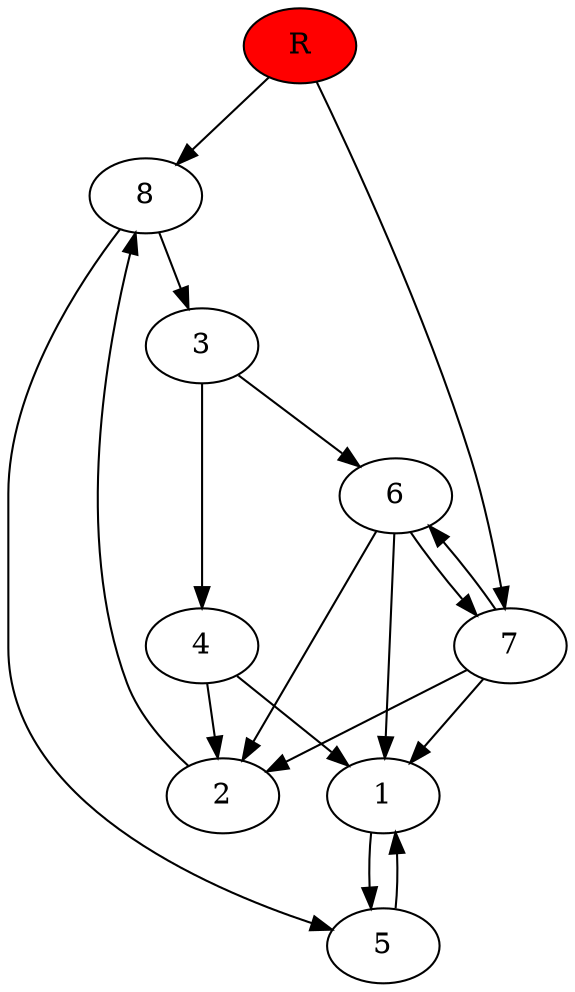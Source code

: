 digraph prb21885 {
	1
	2
	3
	4
	5
	6
	7
	8
	R [fillcolor="#ff0000" style=filled]
	1 -> 5
	2 -> 8
	3 -> 4
	3 -> 6
	4 -> 1
	4 -> 2
	5 -> 1
	6 -> 1
	6 -> 2
	6 -> 7
	7 -> 1
	7 -> 2
	7 -> 6
	8 -> 3
	8 -> 5
	R -> 7
	R -> 8
}
